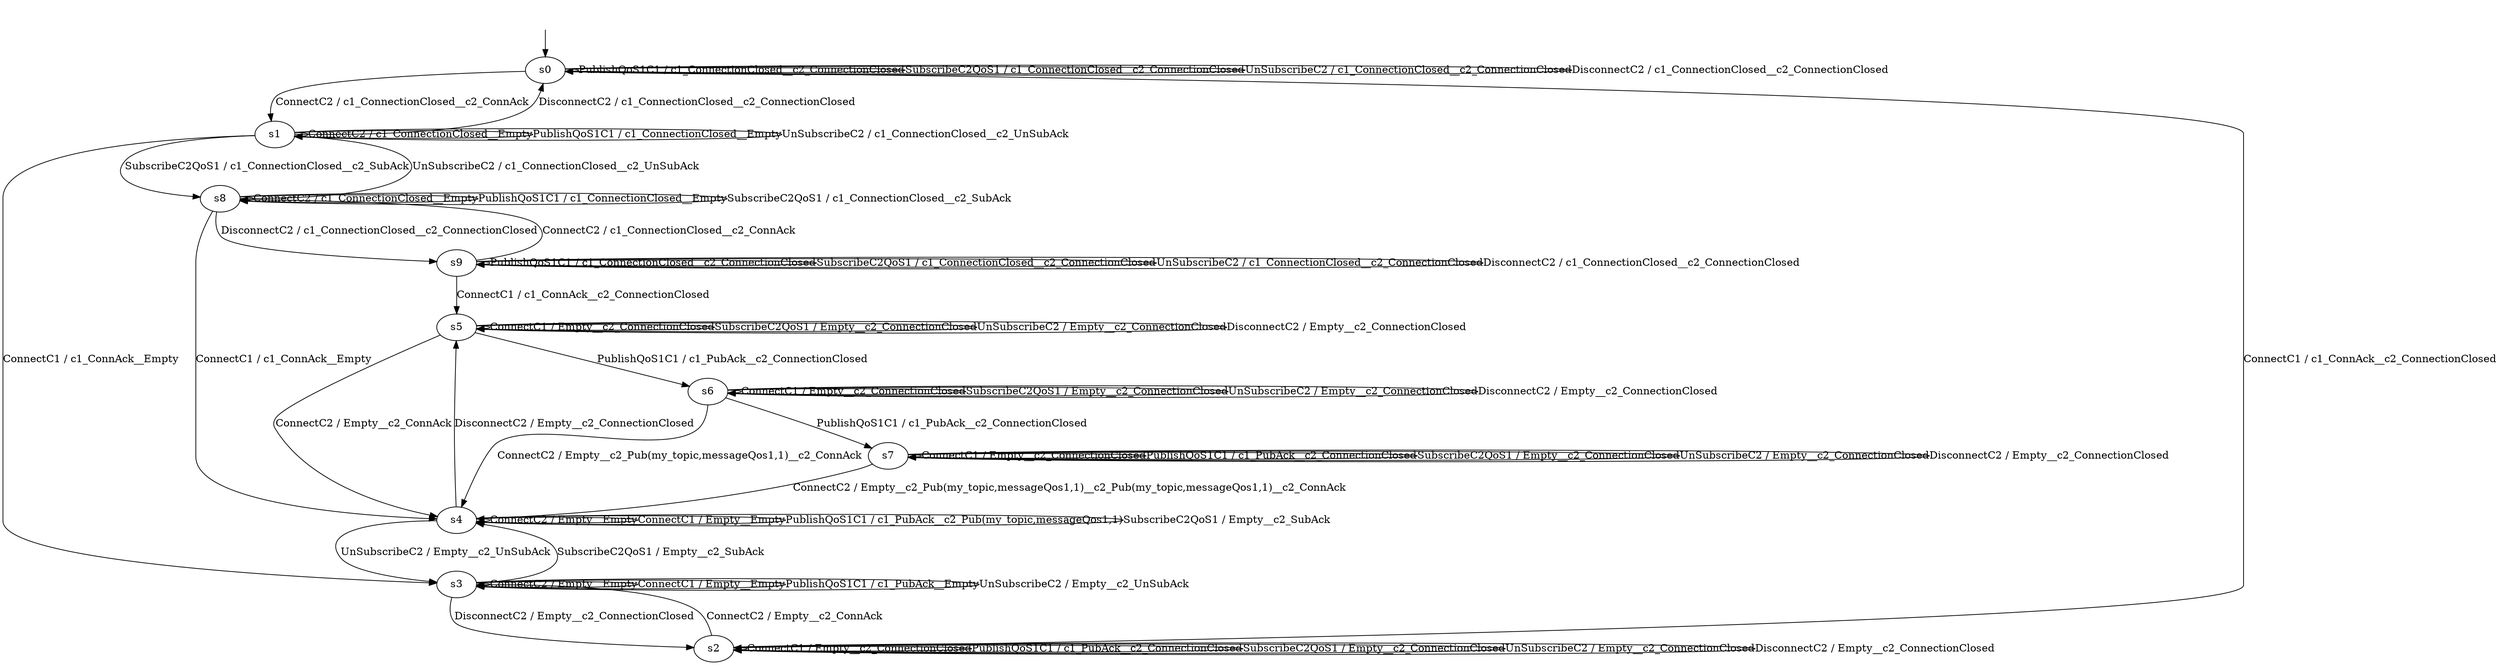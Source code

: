 digraph h3 {
s0 [label="s0"];
s1 [label="s1"];
s2 [label="s2"];
s3 [label="s3"];
s8 [label="s8"];
s4 [label="s4"];
s9 [label="s9"];
s5 [label="s5"];
s6 [label="s6"];
s7 [label="s7"];
s0 -> s1 [label="ConnectC2 / c1_ConnectionClosed__c2_ConnAck"];
s0 -> s2 [label="ConnectC1 / c1_ConnAck__c2_ConnectionClosed"];
s0 -> s0 [label="PublishQoS1C1 / c1_ConnectionClosed__c2_ConnectionClosed"];
s0 -> s0 [label="SubscribeC2QoS1 / c1_ConnectionClosed__c2_ConnectionClosed"];
s0 -> s0 [label="UnSubscribeC2 / c1_ConnectionClosed__c2_ConnectionClosed"];
s0 -> s0 [label="DisconnectC2 / c1_ConnectionClosed__c2_ConnectionClosed"];
s1 -> s1 [label="ConnectC2 / c1_ConnectionClosed__Empty"];
s1 -> s3 [label="ConnectC1 / c1_ConnAck__Empty"];
s1 -> s1 [label="PublishQoS1C1 / c1_ConnectionClosed__Empty"];
s1 -> s8 [label="SubscribeC2QoS1 / c1_ConnectionClosed__c2_SubAck"];
s1 -> s1 [label="UnSubscribeC2 / c1_ConnectionClosed__c2_UnSubAck"];
s1 -> s0 [label="DisconnectC2 / c1_ConnectionClosed__c2_ConnectionClosed"];
s2 -> s3 [label="ConnectC2 / Empty__c2_ConnAck"];
s2 -> s2 [label="ConnectC1 / Empty__c2_ConnectionClosed"];
s2 -> s2 [label="PublishQoS1C1 / c1_PubAck__c2_ConnectionClosed"];
s2 -> s2 [label="SubscribeC2QoS1 / Empty__c2_ConnectionClosed"];
s2 -> s2 [label="UnSubscribeC2 / Empty__c2_ConnectionClosed"];
s2 -> s2 [label="DisconnectC2 / Empty__c2_ConnectionClosed"];
s3 -> s3 [label="ConnectC2 / Empty__Empty"];
s3 -> s3 [label="ConnectC1 / Empty__Empty"];
s3 -> s3 [label="PublishQoS1C1 / c1_PubAck__Empty"];
s3 -> s4 [label="SubscribeC2QoS1 / Empty__c2_SubAck"];
s3 -> s3 [label="UnSubscribeC2 / Empty__c2_UnSubAck"];
s3 -> s2 [label="DisconnectC2 / Empty__c2_ConnectionClosed"];
s8 -> s8 [label="ConnectC2 / c1_ConnectionClosed__Empty"];
s8 -> s4 [label="ConnectC1 / c1_ConnAck__Empty"];
s8 -> s8 [label="PublishQoS1C1 / c1_ConnectionClosed__Empty"];
s8 -> s8 [label="SubscribeC2QoS1 / c1_ConnectionClosed__c2_SubAck"];
s8 -> s1 [label="UnSubscribeC2 / c1_ConnectionClosed__c2_UnSubAck"];
s8 -> s9 [label="DisconnectC2 / c1_ConnectionClosed__c2_ConnectionClosed"];
s4 -> s4 [label="ConnectC2 / Empty__Empty"];
s4 -> s4 [label="ConnectC1 / Empty__Empty"];
s4 -> s4 [label="PublishQoS1C1 / c1_PubAck__c2_Pub(my_topic,messageQos1,1)"];
s4 -> s4 [label="SubscribeC2QoS1 / Empty__c2_SubAck"];
s4 -> s3 [label="UnSubscribeC2 / Empty__c2_UnSubAck"];
s4 -> s5 [label="DisconnectC2 / Empty__c2_ConnectionClosed"];
s9 -> s8 [label="ConnectC2 / c1_ConnectionClosed__c2_ConnAck"];
s9 -> s5 [label="ConnectC1 / c1_ConnAck__c2_ConnectionClosed"];
s9 -> s9 [label="PublishQoS1C1 / c1_ConnectionClosed__c2_ConnectionClosed"];
s9 -> s9 [label="SubscribeC2QoS1 / c1_ConnectionClosed__c2_ConnectionClosed"];
s9 -> s9 [label="UnSubscribeC2 / c1_ConnectionClosed__c2_ConnectionClosed"];
s9 -> s9 [label="DisconnectC2 / c1_ConnectionClosed__c2_ConnectionClosed"];
s5 -> s4 [label="ConnectC2 / Empty__c2_ConnAck"];
s5 -> s5 [label="ConnectC1 / Empty__c2_ConnectionClosed"];
s5 -> s6 [label="PublishQoS1C1 / c1_PubAck__c2_ConnectionClosed"];
s5 -> s5 [label="SubscribeC2QoS1 / Empty__c2_ConnectionClosed"];
s5 -> s5 [label="UnSubscribeC2 / Empty__c2_ConnectionClosed"];
s5 -> s5 [label="DisconnectC2 / Empty__c2_ConnectionClosed"];
s6 -> s4 [label="ConnectC2 / Empty__c2_Pub(my_topic,messageQos1,1)__c2_ConnAck"];
s6 -> s6 [label="ConnectC1 / Empty__c2_ConnectionClosed"];
s6 -> s7 [label="PublishQoS1C1 / c1_PubAck__c2_ConnectionClosed"];
s6 -> s6 [label="SubscribeC2QoS1 / Empty__c2_ConnectionClosed"];
s6 -> s6 [label="UnSubscribeC2 / Empty__c2_ConnectionClosed"];
s6 -> s6 [label="DisconnectC2 / Empty__c2_ConnectionClosed"];
s7 -> s4 [label="ConnectC2 / Empty__c2_Pub(my_topic,messageQos1,1)__c2_Pub(my_topic,messageQos1,1)__c2_ConnAck"];
s7 -> s7 [label="ConnectC1 / Empty__c2_ConnectionClosed"];
s7 -> s7 [label="PublishQoS1C1 / c1_PubAck__c2_ConnectionClosed"];
s7 -> s7 [label="SubscribeC2QoS1 / Empty__c2_ConnectionClosed"];
s7 -> s7 [label="UnSubscribeC2 / Empty__c2_ConnectionClosed"];
s7 -> s7 [label="DisconnectC2 / Empty__c2_ConnectionClosed"];
__start0 [shape=none, label=""];
__start0 -> s0 [label=""];
}
